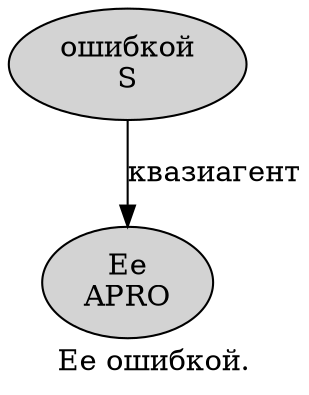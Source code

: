 digraph SENTENCE_721 {
	graph [label="Ее ошибкой."]
	node [style=filled]
		0 [label="Ее
APRO" color="" fillcolor=lightgray penwidth=1 shape=ellipse]
		1 [label="ошибкой
S" color="" fillcolor=lightgray penwidth=1 shape=ellipse]
			1 -> 0 [label="квазиагент"]
}